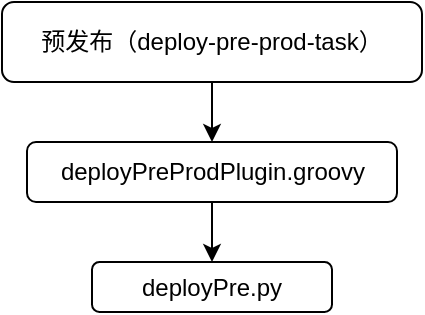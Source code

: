 <mxfile version="13.5.0" type="github">
  <diagram id="C5RBs43oDa-KdzZeNtuy" name="Page-1">
    <mxGraphModel dx="946" dy="645" grid="1" gridSize="10" guides="1" tooltips="1" connect="1" arrows="1" fold="1" page="1" pageScale="1" pageWidth="827" pageHeight="1169" math="0" shadow="0">
      <root>
        <mxCell id="WIyWlLk6GJQsqaUBKTNV-0" />
        <mxCell id="WIyWlLk6GJQsqaUBKTNV-1" parent="WIyWlLk6GJQsqaUBKTNV-0" />
        <mxCell id="tJFHqKTY1YGr3clSDyra-3" value="" style="edgeStyle=orthogonalEdgeStyle;rounded=0;orthogonalLoop=1;jettySize=auto;html=1;" edge="1" parent="WIyWlLk6GJQsqaUBKTNV-1" source="WIyWlLk6GJQsqaUBKTNV-3" target="tJFHqKTY1YGr3clSDyra-2">
          <mxGeometry relative="1" as="geometry" />
        </mxCell>
        <mxCell id="WIyWlLk6GJQsqaUBKTNV-3" value="预发布（deploy-pre-prod-task）" style="rounded=1;whiteSpace=wrap;html=1;fontSize=12;glass=0;strokeWidth=1;shadow=0;" parent="WIyWlLk6GJQsqaUBKTNV-1" vertex="1">
          <mxGeometry x="250" y="70" width="210" height="40" as="geometry" />
        </mxCell>
        <mxCell id="tJFHqKTY1YGr3clSDyra-5" value="" style="edgeStyle=orthogonalEdgeStyle;rounded=0;orthogonalLoop=1;jettySize=auto;html=1;" edge="1" parent="WIyWlLk6GJQsqaUBKTNV-1" source="tJFHqKTY1YGr3clSDyra-2" target="tJFHqKTY1YGr3clSDyra-4">
          <mxGeometry relative="1" as="geometry" />
        </mxCell>
        <mxCell id="tJFHqKTY1YGr3clSDyra-2" value="deployPreProdPlugin.groovy" style="whiteSpace=wrap;html=1;rounded=1;shadow=0;strokeWidth=1;glass=0;" vertex="1" parent="WIyWlLk6GJQsqaUBKTNV-1">
          <mxGeometry x="262.5" y="140" width="185" height="30" as="geometry" />
        </mxCell>
        <mxCell id="tJFHqKTY1YGr3clSDyra-4" value="deployPre.py" style="whiteSpace=wrap;html=1;rounded=1;shadow=0;strokeWidth=1;glass=0;" vertex="1" parent="WIyWlLk6GJQsqaUBKTNV-1">
          <mxGeometry x="295" y="200" width="120" height="25" as="geometry" />
        </mxCell>
      </root>
    </mxGraphModel>
  </diagram>
</mxfile>
